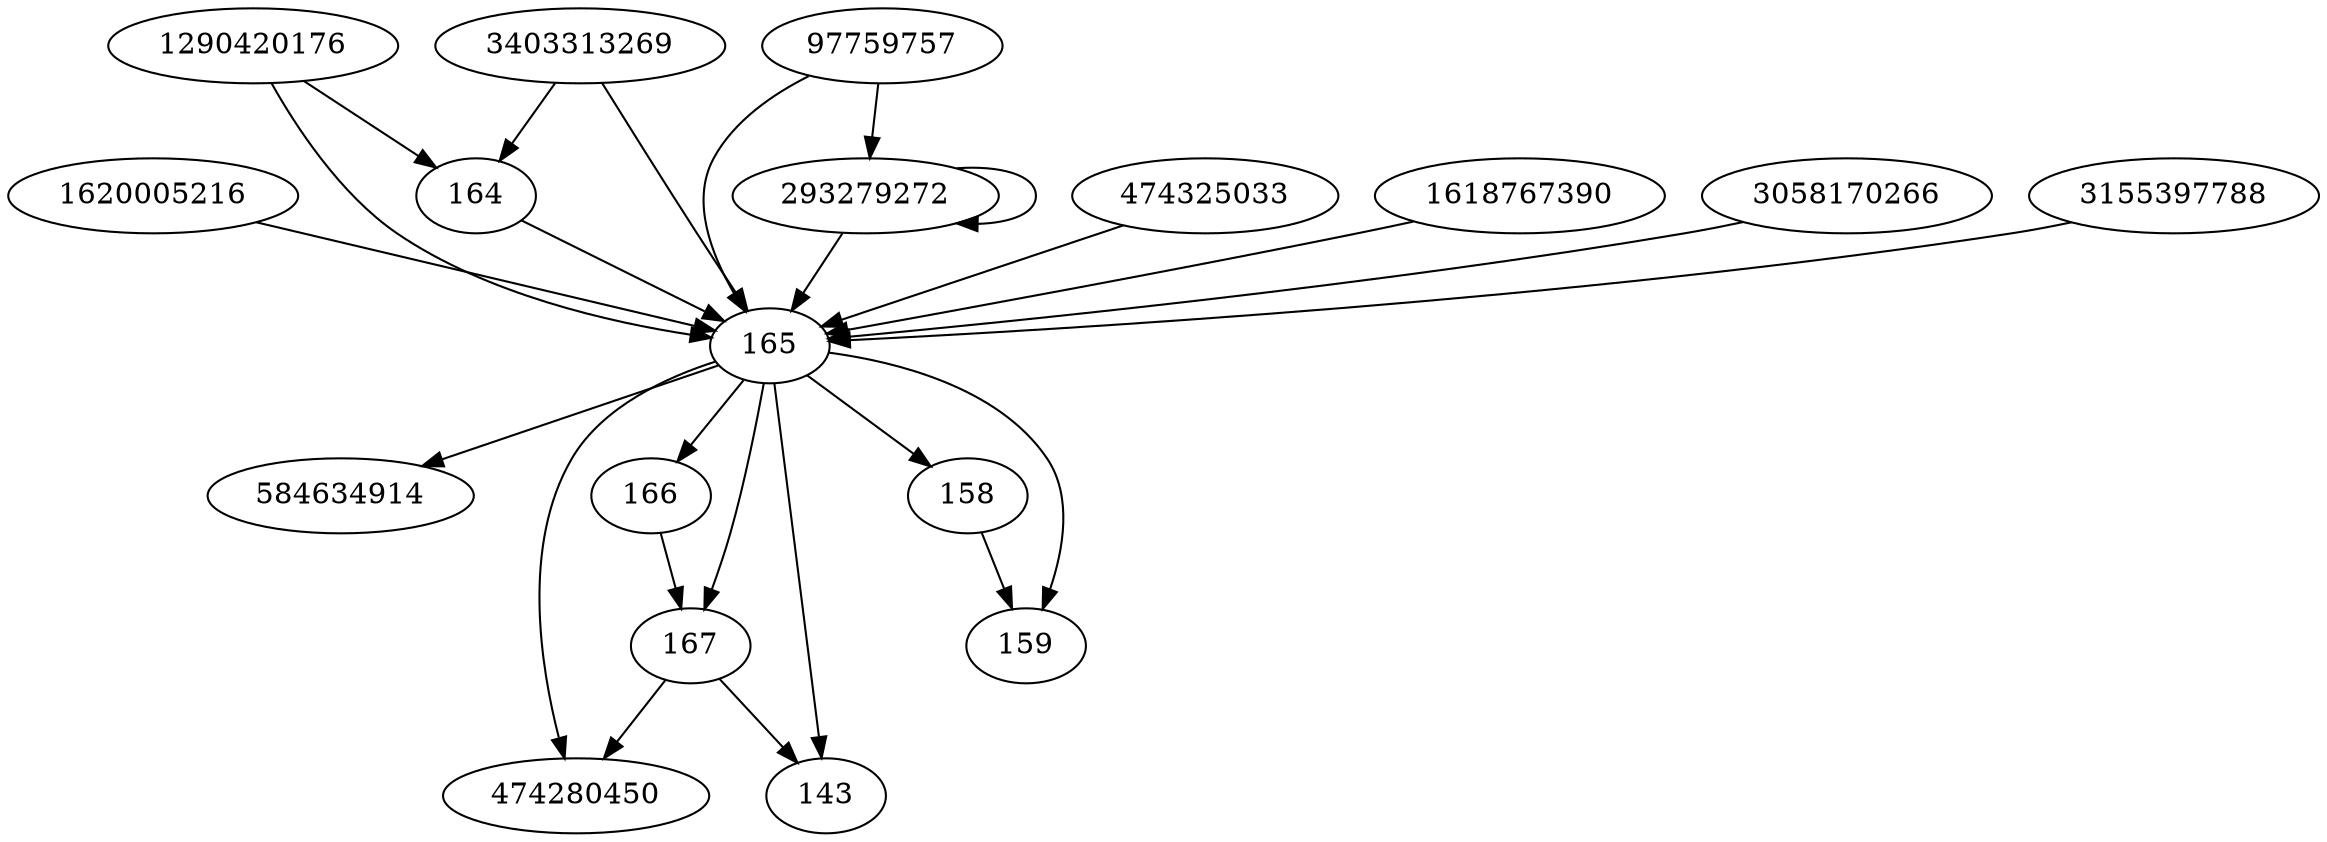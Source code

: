 digraph  {
1620005216;
584634914;
474280450;
164;
165;
166;
167;
293279272;
474325033;
1618767390;
97759757;
143;
1290420176;
3403313269;
3058170266;
3155397788;
158;
159;
1620005216 -> 165;
164 -> 165;
165 -> 166;
165 -> 167;
165 -> 584634914;
165 -> 158;
165 -> 159;
165 -> 474280450;
165 -> 143;
166 -> 167;
167 -> 474280450;
167 -> 143;
293279272 -> 165;
293279272 -> 293279272;
474325033 -> 165;
1618767390 -> 165;
97759757 -> 165;
97759757 -> 293279272;
1290420176 -> 164;
1290420176 -> 165;
3403313269 -> 164;
3403313269 -> 165;
3058170266 -> 165;
3155397788 -> 165;
158 -> 159;
}
